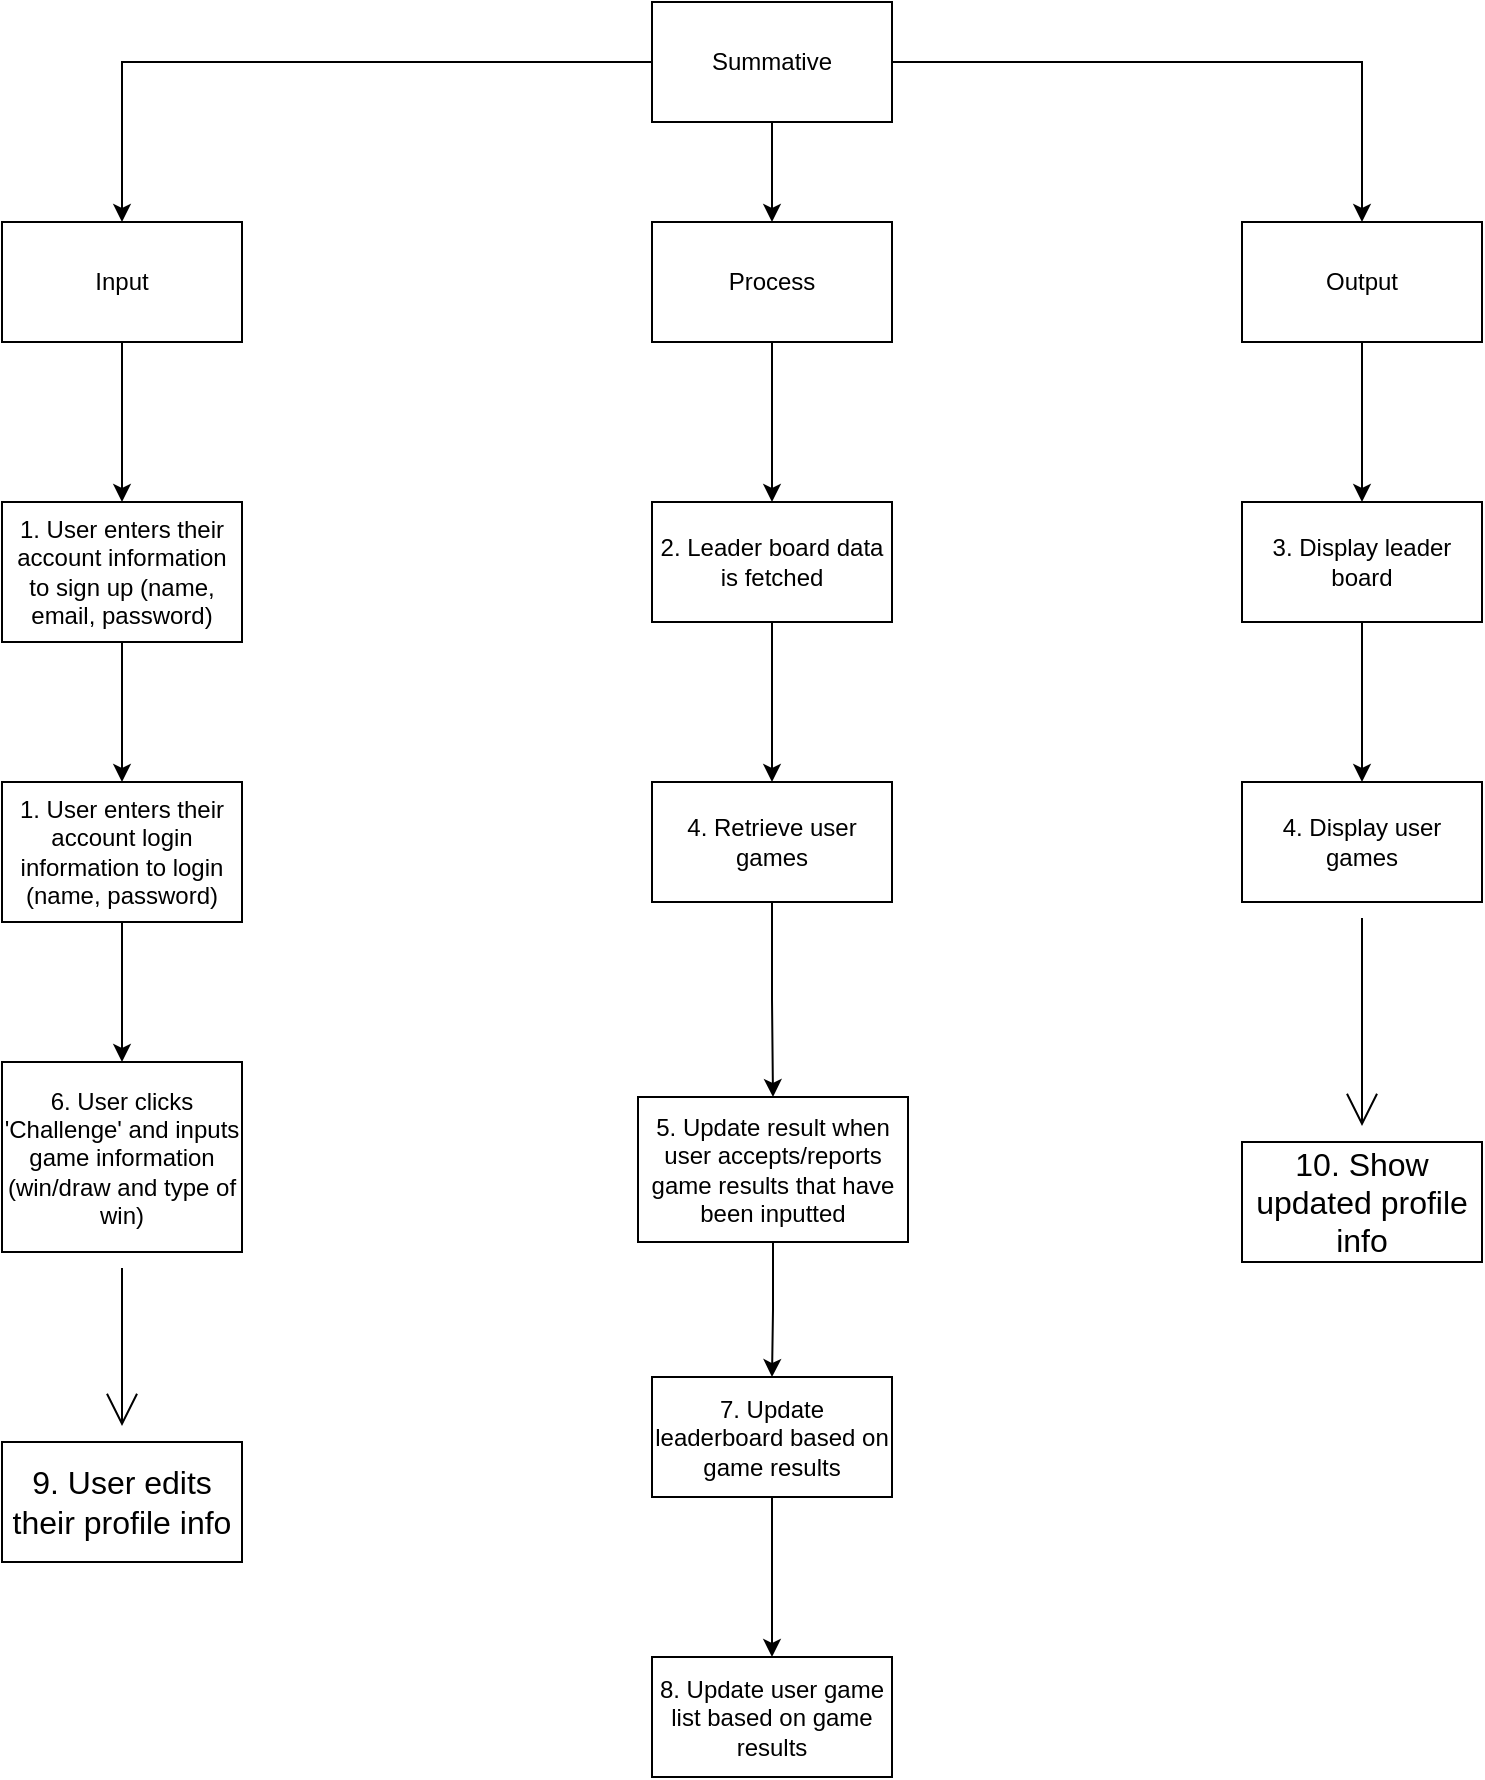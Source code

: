 <mxfile version="20.7.4" type="github">
  <diagram id="d-HQx0A6RlXULR6_okz4" name="Page-1">
    <mxGraphModel dx="1562" dy="948" grid="1" gridSize="10" guides="1" tooltips="1" connect="1" arrows="1" fold="1" page="1" pageScale="1" pageWidth="850" pageHeight="1100" math="0" shadow="0">
      <root>
        <mxCell id="0" />
        <mxCell id="1" parent="0" />
        <mxCell id="T2zrcExbBJ0eOjrz7QeG-3" value="" style="edgeStyle=orthogonalEdgeStyle;rounded=0;orthogonalLoop=1;jettySize=auto;html=1;" parent="1" source="T2zrcExbBJ0eOjrz7QeG-1" target="T2zrcExbBJ0eOjrz7QeG-2" edge="1">
          <mxGeometry relative="1" as="geometry" />
        </mxCell>
        <mxCell id="T2zrcExbBJ0eOjrz7QeG-5" value="" style="edgeStyle=orthogonalEdgeStyle;rounded=0;orthogonalLoop=1;jettySize=auto;html=1;" parent="1" source="T2zrcExbBJ0eOjrz7QeG-1" target="T2zrcExbBJ0eOjrz7QeG-4" edge="1">
          <mxGeometry relative="1" as="geometry" />
        </mxCell>
        <mxCell id="T2zrcExbBJ0eOjrz7QeG-7" value="" style="edgeStyle=orthogonalEdgeStyle;rounded=0;orthogonalLoop=1;jettySize=auto;html=1;" parent="1" source="T2zrcExbBJ0eOjrz7QeG-1" target="T2zrcExbBJ0eOjrz7QeG-6" edge="1">
          <mxGeometry relative="1" as="geometry" />
        </mxCell>
        <mxCell id="T2zrcExbBJ0eOjrz7QeG-1" value="Summative" style="rounded=0;whiteSpace=wrap;html=1;" parent="1" vertex="1">
          <mxGeometry x="365" y="120" width="120" height="60" as="geometry" />
        </mxCell>
        <mxCell id="T2zrcExbBJ0eOjrz7QeG-9" value="" style="edgeStyle=orthogonalEdgeStyle;rounded=0;orthogonalLoop=1;jettySize=auto;html=1;" parent="1" source="T2zrcExbBJ0eOjrz7QeG-2" target="T2zrcExbBJ0eOjrz7QeG-8" edge="1">
          <mxGeometry relative="1" as="geometry" />
        </mxCell>
        <mxCell id="T2zrcExbBJ0eOjrz7QeG-2" value="Input" style="whiteSpace=wrap;html=1;rounded=0;" parent="1" vertex="1">
          <mxGeometry x="40" y="230" width="120" height="60" as="geometry" />
        </mxCell>
        <mxCell id="T2zrcExbBJ0eOjrz7QeG-11" value="" style="edgeStyle=orthogonalEdgeStyle;rounded=0;orthogonalLoop=1;jettySize=auto;html=1;" parent="1" source="T2zrcExbBJ0eOjrz7QeG-4" target="T2zrcExbBJ0eOjrz7QeG-10" edge="1">
          <mxGeometry relative="1" as="geometry" />
        </mxCell>
        <mxCell id="T2zrcExbBJ0eOjrz7QeG-4" value="Process" style="whiteSpace=wrap;html=1;rounded=0;" parent="1" vertex="1">
          <mxGeometry x="365" y="230" width="120" height="60" as="geometry" />
        </mxCell>
        <mxCell id="T2zrcExbBJ0eOjrz7QeG-25" value="" style="edgeStyle=orthogonalEdgeStyle;rounded=0;orthogonalLoop=1;jettySize=auto;html=1;" parent="1" source="T2zrcExbBJ0eOjrz7QeG-6" target="T2zrcExbBJ0eOjrz7QeG-24" edge="1">
          <mxGeometry relative="1" as="geometry" />
        </mxCell>
        <mxCell id="T2zrcExbBJ0eOjrz7QeG-6" value="Output" style="whiteSpace=wrap;html=1;rounded=0;" parent="1" vertex="1">
          <mxGeometry x="660" y="230" width="120" height="60" as="geometry" />
        </mxCell>
        <mxCell id="T2zrcExbBJ0eOjrz7QeG-15" value="" style="edgeStyle=orthogonalEdgeStyle;rounded=0;orthogonalLoop=1;jettySize=auto;html=1;" parent="1" source="T2zrcExbBJ0eOjrz7QeG-8" target="T2zrcExbBJ0eOjrz7QeG-14" edge="1">
          <mxGeometry relative="1" as="geometry" />
        </mxCell>
        <mxCell id="T2zrcExbBJ0eOjrz7QeG-8" value="1. User enters their account information to sign up (name, email, password)" style="whiteSpace=wrap;html=1;rounded=0;" parent="1" vertex="1">
          <mxGeometry x="40" y="370" width="120" height="70" as="geometry" />
        </mxCell>
        <mxCell id="T2zrcExbBJ0eOjrz7QeG-13" value="" style="edgeStyle=orthogonalEdgeStyle;rounded=0;orthogonalLoop=1;jettySize=auto;html=1;" parent="1" source="T2zrcExbBJ0eOjrz7QeG-10" target="T2zrcExbBJ0eOjrz7QeG-12" edge="1">
          <mxGeometry relative="1" as="geometry" />
        </mxCell>
        <mxCell id="T2zrcExbBJ0eOjrz7QeG-10" value="2. Leader board data is fetched" style="whiteSpace=wrap;html=1;rounded=0;" parent="1" vertex="1">
          <mxGeometry x="365" y="370" width="120" height="60" as="geometry" />
        </mxCell>
        <mxCell id="T2zrcExbBJ0eOjrz7QeG-19" value="" style="edgeStyle=orthogonalEdgeStyle;rounded=0;orthogonalLoop=1;jettySize=auto;html=1;" parent="1" source="T2zrcExbBJ0eOjrz7QeG-12" target="T2zrcExbBJ0eOjrz7QeG-18" edge="1">
          <mxGeometry relative="1" as="geometry" />
        </mxCell>
        <mxCell id="T2zrcExbBJ0eOjrz7QeG-12" value="4. Retrieve user games" style="whiteSpace=wrap;html=1;rounded=0;" parent="1" vertex="1">
          <mxGeometry x="365" y="510" width="120" height="60" as="geometry" />
        </mxCell>
        <mxCell id="T2zrcExbBJ0eOjrz7QeG-17" value="" style="edgeStyle=orthogonalEdgeStyle;rounded=0;orthogonalLoop=1;jettySize=auto;html=1;" parent="1" source="T2zrcExbBJ0eOjrz7QeG-14" target="T2zrcExbBJ0eOjrz7QeG-16" edge="1">
          <mxGeometry relative="1" as="geometry" />
        </mxCell>
        <mxCell id="T2zrcExbBJ0eOjrz7QeG-14" value="1. User enters their account login information to login (name, password)" style="whiteSpace=wrap;html=1;rounded=0;" parent="1" vertex="1">
          <mxGeometry x="40" y="510" width="120" height="70" as="geometry" />
        </mxCell>
        <mxCell id="QfndSkn7wX7v_pdeejdK-2" value="" style="edgeStyle=none;curved=1;rounded=0;orthogonalLoop=1;jettySize=auto;html=1;fontSize=12;endArrow=open;startSize=14;endSize=14;sourcePerimeterSpacing=8;targetPerimeterSpacing=8;" edge="1" parent="1" source="T2zrcExbBJ0eOjrz7QeG-16" target="QfndSkn7wX7v_pdeejdK-1">
          <mxGeometry relative="1" as="geometry" />
        </mxCell>
        <mxCell id="T2zrcExbBJ0eOjrz7QeG-16" value="6. User clicks &#39;Challenge&#39; and inputs game information (win/draw and type of win)" style="whiteSpace=wrap;html=1;rounded=0;" parent="1" vertex="1">
          <mxGeometry x="40" y="650" width="120" height="95" as="geometry" />
        </mxCell>
        <mxCell id="T2zrcExbBJ0eOjrz7QeG-21" value="" style="edgeStyle=orthogonalEdgeStyle;rounded=0;orthogonalLoop=1;jettySize=auto;html=1;" parent="1" source="T2zrcExbBJ0eOjrz7QeG-18" target="T2zrcExbBJ0eOjrz7QeG-20" edge="1">
          <mxGeometry relative="1" as="geometry" />
        </mxCell>
        <mxCell id="T2zrcExbBJ0eOjrz7QeG-18" value="5. Update result when user accepts/reports game results that have been inputted" style="whiteSpace=wrap;html=1;rounded=0;" parent="1" vertex="1">
          <mxGeometry x="358" y="667.5" width="135" height="72.5" as="geometry" />
        </mxCell>
        <mxCell id="T2zrcExbBJ0eOjrz7QeG-23" value="" style="edgeStyle=orthogonalEdgeStyle;rounded=0;orthogonalLoop=1;jettySize=auto;html=1;" parent="1" source="T2zrcExbBJ0eOjrz7QeG-20" target="T2zrcExbBJ0eOjrz7QeG-22" edge="1">
          <mxGeometry relative="1" as="geometry" />
        </mxCell>
        <mxCell id="T2zrcExbBJ0eOjrz7QeG-20" value="7. Update leaderboard based on game results" style="whiteSpace=wrap;html=1;rounded=0;" parent="1" vertex="1">
          <mxGeometry x="365" y="807.5" width="120" height="60" as="geometry" />
        </mxCell>
        <mxCell id="T2zrcExbBJ0eOjrz7QeG-22" value="8. Update user game list based on game results" style="whiteSpace=wrap;html=1;rounded=0;" parent="1" vertex="1">
          <mxGeometry x="365" y="947.5" width="120" height="60" as="geometry" />
        </mxCell>
        <mxCell id="T2zrcExbBJ0eOjrz7QeG-27" value="" style="edgeStyle=orthogonalEdgeStyle;rounded=0;orthogonalLoop=1;jettySize=auto;html=1;" parent="1" source="T2zrcExbBJ0eOjrz7QeG-24" target="T2zrcExbBJ0eOjrz7QeG-26" edge="1">
          <mxGeometry relative="1" as="geometry" />
        </mxCell>
        <mxCell id="T2zrcExbBJ0eOjrz7QeG-24" value="3. Display leader board" style="whiteSpace=wrap;html=1;rounded=0;" parent="1" vertex="1">
          <mxGeometry x="660" y="370" width="120" height="60" as="geometry" />
        </mxCell>
        <mxCell id="QfndSkn7wX7v_pdeejdK-4" value="" style="edgeStyle=none;curved=1;rounded=0;orthogonalLoop=1;jettySize=auto;html=1;fontSize=12;endArrow=open;startSize=14;endSize=14;sourcePerimeterSpacing=8;targetPerimeterSpacing=8;" edge="1" parent="1" source="T2zrcExbBJ0eOjrz7QeG-26" target="QfndSkn7wX7v_pdeejdK-3">
          <mxGeometry relative="1" as="geometry" />
        </mxCell>
        <mxCell id="T2zrcExbBJ0eOjrz7QeG-26" value="4. Display user games" style="whiteSpace=wrap;html=1;rounded=0;" parent="1" vertex="1">
          <mxGeometry x="660" y="510" width="120" height="60" as="geometry" />
        </mxCell>
        <mxCell id="QfndSkn7wX7v_pdeejdK-1" value="9. User edits their profile info" style="whiteSpace=wrap;html=1;rounded=0;fontSize=16;" vertex="1" parent="1">
          <mxGeometry x="40" y="840" width="120" height="60" as="geometry" />
        </mxCell>
        <mxCell id="QfndSkn7wX7v_pdeejdK-3" value="10. Show updated profile info" style="whiteSpace=wrap;html=1;rounded=0;fontSize=16;" vertex="1" parent="1">
          <mxGeometry x="660" y="690" width="120" height="60" as="geometry" />
        </mxCell>
      </root>
    </mxGraphModel>
  </diagram>
</mxfile>
